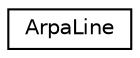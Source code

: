 digraph "Graphical Class Hierarchy"
{
  edge [fontname="Helvetica",fontsize="10",labelfontname="Helvetica",labelfontsize="10"];
  node [fontname="Helvetica",fontsize="10",shape=record];
  rankdir="LR";
  Node0 [label="ArpaLine",height=0.2,width=0.4,color="black", fillcolor="white", style="filled",URL="$structkaldi_1_1ArpaLine.html"];
}
